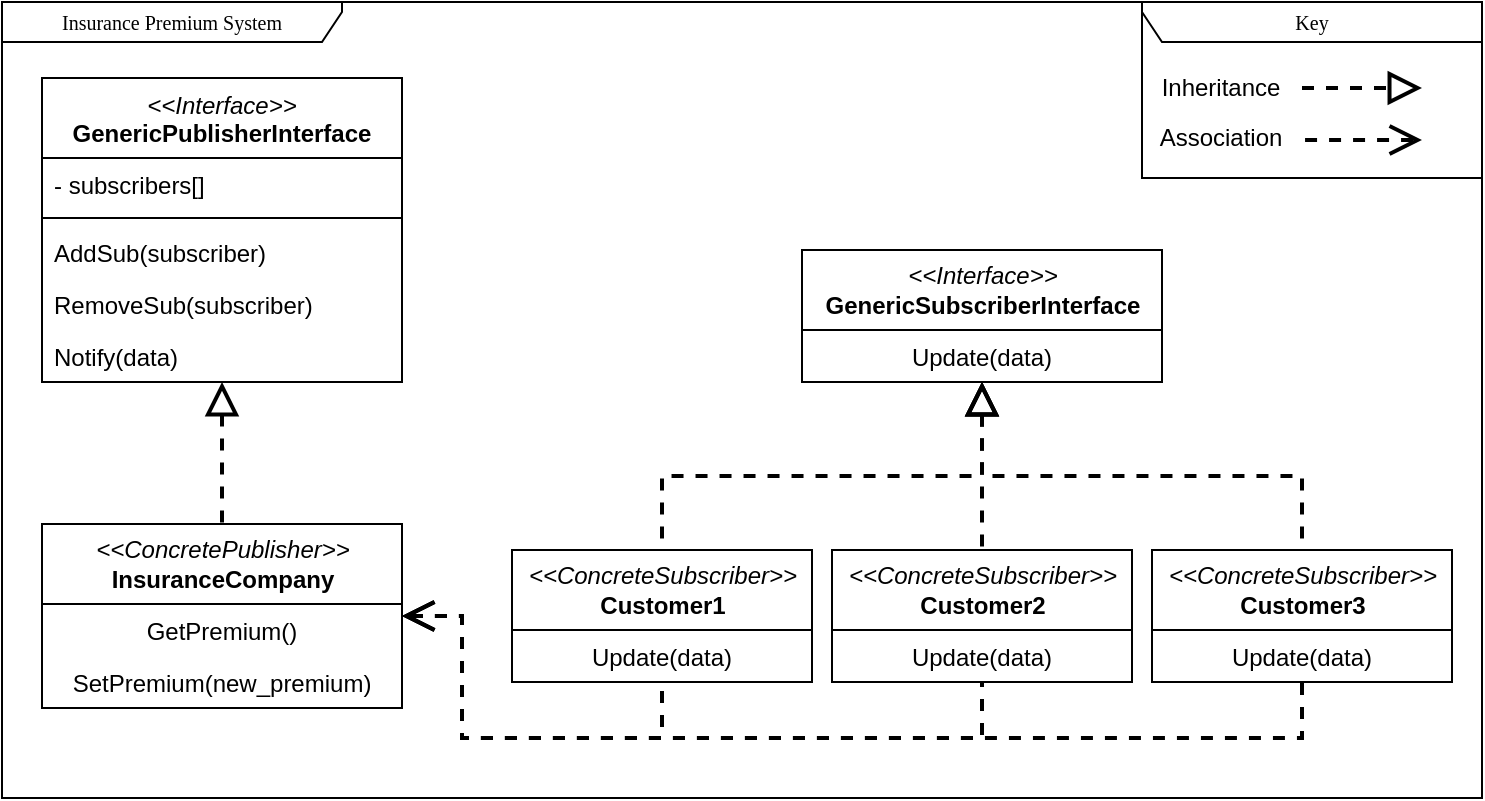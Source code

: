 <mxfile version="27.1.4">
  <diagram name="Page-1" id="c4acf3e9-155e-7222-9cf6-157b1a14988f">
    <mxGraphModel dx="1418" dy="794" grid="1" gridSize="10" guides="1" tooltips="1" connect="1" arrows="1" fold="1" page="1" pageScale="1" pageWidth="850" pageHeight="1100" background="none" math="0" shadow="0">
      <root>
        <mxCell id="0" />
        <mxCell id="1" parent="0" />
        <mxCell id="17acba5748e5396b-1" value="Insurance Premium System" style="shape=umlFrame;whiteSpace=wrap;html=1;rounded=0;shadow=0;comic=0;labelBackgroundColor=none;strokeWidth=1;fontFamily=Verdana;fontSize=10;align=center;width=170;height=20;" parent="1" vertex="1">
          <mxGeometry x="20" y="12" width="740" height="398" as="geometry" />
        </mxCell>
        <mxCell id="5d2195bd80daf111-38" style="edgeStyle=orthogonalEdgeStyle;rounded=0;html=1;dashed=1;labelBackgroundColor=none;startFill=0;endArrow=open;endFill=0;endSize=10;fontFamily=Verdana;fontSize=10;" parent="1" edge="1">
          <mxGeometry relative="1" as="geometry">
            <Array as="points">
              <mxPoint x="590" y="721" />
            </Array>
            <mxPoint x="650" y="721.059" as="sourcePoint" />
          </mxGeometry>
        </mxCell>
        <mxCell id="5d2195bd80daf111-40" style="edgeStyle=orthogonalEdgeStyle;rounded=0;html=1;dashed=1;labelBackgroundColor=none;startFill=0;endArrow=open;endFill=0;endSize=10;fontFamily=Verdana;fontSize=10;" parent="1" edge="1">
          <mxGeometry relative="1" as="geometry">
            <Array as="points" />
            <mxPoint x="730" y="814" as="sourcePoint" />
          </mxGeometry>
        </mxCell>
        <mxCell id="17acba5748e5396b-20" value="&lt;i style=&quot;font-family: Helvetica; font-size: 12px;&quot;&gt;&amp;lt;&amp;lt;ConcretePublisher&amp;gt;&amp;gt;&lt;/i&gt;&lt;br style=&quot;font-family: Helvetica; font-size: 12px;&quot;&gt;&lt;font face=&quot;Helvetica&quot;&gt;&lt;span style=&quot;font-size: 12px;&quot;&gt;&lt;b&gt;InsuranceCompany&lt;/b&gt;&lt;/span&gt;&lt;/font&gt;" style="swimlane;html=1;fontStyle=0;childLayout=stackLayout;horizontal=1;startSize=40;fillColor=none;horizontalStack=0;resizeParent=1;resizeLast=0;collapsible=1;marginBottom=0;swimlaneFillColor=#ffffff;rounded=0;shadow=0;comic=0;labelBackgroundColor=none;strokeWidth=1;fontFamily=Verdana;fontSize=10;align=center;" parent="1" vertex="1">
          <mxGeometry x="40" y="273" width="180" height="92" as="geometry" />
        </mxCell>
        <mxCell id="17acba5748e5396b-21" value="GetPremium()" style="text;html=1;strokeColor=none;fillColor=none;align=center;verticalAlign=top;spacingLeft=4;spacingRight=4;whiteSpace=wrap;overflow=hidden;rotatable=0;points=[[0,0.5],[1,0.5]];portConstraint=eastwest;" parent="17acba5748e5396b-20" vertex="1">
          <mxGeometry y="40" width="180" height="26" as="geometry" />
        </mxCell>
        <mxCell id="17acba5748e5396b-24" value="SetPremium(new_premium)" style="text;html=1;strokeColor=none;fillColor=none;align=center;verticalAlign=top;spacingLeft=4;spacingRight=4;whiteSpace=wrap;overflow=hidden;rotatable=0;points=[[0,0.5],[1,0.5]];portConstraint=eastwest;" parent="17acba5748e5396b-20" vertex="1">
          <mxGeometry y="66" width="180" height="26" as="geometry" />
        </mxCell>
        <mxCell id="5d2195bd80daf111-39" style="edgeStyle=orthogonalEdgeStyle;rounded=0;html=1;dashed=1;labelBackgroundColor=none;startFill=0;endArrow=open;endFill=0;endSize=10;fontFamily=Verdana;fontSize=10;" parent="1" edge="1">
          <mxGeometry relative="1" as="geometry">
            <mxPoint x="730" y="948" as="sourcePoint" />
          </mxGeometry>
        </mxCell>
        <mxCell id="5d2195bd80daf111-41" style="edgeStyle=orthogonalEdgeStyle;rounded=0;html=1;dashed=1;labelBackgroundColor=none;startFill=0;endArrow=open;endFill=0;endSize=10;fontFamily=Verdana;fontSize=10;" parent="1" edge="1">
          <mxGeometry relative="1" as="geometry">
            <Array as="points" />
            <mxPoint x="730" y="603.0" as="sourcePoint" />
          </mxGeometry>
        </mxCell>
        <mxCell id="5d2195bd80daf111-36" style="edgeStyle=orthogonalEdgeStyle;rounded=0;html=1;dashed=1;labelBackgroundColor=none;startFill=0;endArrow=open;endFill=0;endSize=10;fontFamily=Verdana;fontSize=10;" parent="1" edge="1">
          <mxGeometry relative="1" as="geometry">
            <Array as="points">
              <mxPoint x="550" y="520" />
            </Array>
            <mxPoint x="550.059" y="823" as="sourcePoint" />
          </mxGeometry>
        </mxCell>
        <mxCell id="5d2195bd80daf111-26" style="edgeStyle=orthogonalEdgeStyle;rounded=0;html=1;dashed=1;labelBackgroundColor=none;startFill=0;endArrow=open;endFill=0;endSize=10;fontFamily=Verdana;fontSize=10;" parent="1" edge="1">
          <mxGeometry relative="1" as="geometry">
            <Array as="points" />
            <mxPoint x="685" y="300.0" as="targetPoint" />
          </mxGeometry>
        </mxCell>
        <mxCell id="5d2195bd80daf111-37" style="edgeStyle=orthogonalEdgeStyle;rounded=0;html=1;dashed=1;labelBackgroundColor=none;startFill=0;endArrow=open;endFill=0;endSize=10;fontFamily=Verdana;fontSize=10;" parent="1" edge="1">
          <mxGeometry relative="1" as="geometry">
            <Array as="points">
              <mxPoint x="570" y="590" />
            </Array>
            <mxPoint x="650" y="590.0" as="sourcePoint" />
          </mxGeometry>
        </mxCell>
        <mxCell id="XWSjxroZd7ZONBzH6pol-11" value="" style="group" vertex="1" connectable="0" parent="1">
          <mxGeometry x="490" y="12" width="270" height="88" as="geometry" />
        </mxCell>
        <mxCell id="XWSjxroZd7ZONBzH6pol-4" style="edgeStyle=orthogonalEdgeStyle;rounded=0;orthogonalLoop=1;jettySize=auto;html=1;entryX=0;entryY=0.5;entryDx=0;entryDy=0;dashed=1;strokeWidth=2;endArrow=block;endFill=0;endSize=12;" edge="1" parent="XWSjxroZd7ZONBzH6pol-11">
          <mxGeometry relative="1" as="geometry">
            <mxPoint x="180" y="43" as="sourcePoint" />
            <mxPoint x="240" y="43" as="targetPoint" />
            <Array as="points">
              <mxPoint x="190" y="43" />
              <mxPoint x="190" y="43" />
            </Array>
          </mxGeometry>
        </mxCell>
        <mxCell id="XWSjxroZd7ZONBzH6pol-6" style="edgeStyle=orthogonalEdgeStyle;rounded=0;orthogonalLoop=1;jettySize=auto;html=1;startArrow=open;startFill=0;endArrow=none;dashed=1;strokeWidth=2;endSize=6;startSize=12;" edge="1" parent="XWSjxroZd7ZONBzH6pol-11">
          <mxGeometry relative="1" as="geometry">
            <mxPoint x="240" y="69" as="sourcePoint" />
            <mxPoint x="180" y="69" as="targetPoint" />
            <Array as="points">
              <mxPoint x="235" y="69" />
              <mxPoint y="69" />
            </Array>
          </mxGeometry>
        </mxCell>
        <mxCell id="XWSjxroZd7ZONBzH6pol-8" value="Inheritance" style="text;html=1;align=center;verticalAlign=middle;resizable=0;points=[];autosize=1;strokeColor=none;fillColor=none;" vertex="1" parent="XWSjxroZd7ZONBzH6pol-11">
          <mxGeometry x="99" y="28" width="80" height="30" as="geometry" />
        </mxCell>
        <mxCell id="XWSjxroZd7ZONBzH6pol-9" value="Association" style="text;html=1;align=center;verticalAlign=middle;resizable=0;points=[];autosize=1;strokeColor=none;fillColor=none;" vertex="1" parent="XWSjxroZd7ZONBzH6pol-11">
          <mxGeometry x="99" y="53" width="80" height="30" as="geometry" />
        </mxCell>
        <mxCell id="XWSjxroZd7ZONBzH6pol-10" value="Key" style="shape=umlFrame;whiteSpace=wrap;html=1;rounded=0;shadow=0;comic=0;labelBackgroundColor=none;strokeWidth=1;fontFamily=Verdana;fontSize=10;align=center;width=170;height=20;flipH=1;" vertex="1" parent="XWSjxroZd7ZONBzH6pol-11">
          <mxGeometry x="100" width="170" height="88" as="geometry" />
        </mxCell>
        <mxCell id="XWSjxroZd7ZONBzH6pol-28" style="edgeStyle=orthogonalEdgeStyle;rounded=0;orthogonalLoop=1;jettySize=auto;html=1;entryX=0.5;entryY=0;entryDx=0;entryDy=0;endArrow=none;startFill=0;startArrow=block;strokeWidth=2;endSize=6;startSize=12;dashed=1;" edge="1" parent="1" source="XWSjxroZd7ZONBzH6pol-12" target="17acba5748e5396b-20">
          <mxGeometry relative="1" as="geometry" />
        </mxCell>
        <mxCell id="XWSjxroZd7ZONBzH6pol-12" value="&lt;i style=&quot;font-weight: 400; text-wrap-mode: nowrap;&quot;&gt;&amp;lt;&amp;lt;Interface&amp;gt;&amp;gt;&lt;/i&gt;&lt;br style=&quot;font-weight: 400; text-wrap-mode: nowrap;&quot;&gt;&lt;span style=&quot;text-wrap-mode: nowrap;&quot;&gt;GenericPublisherInterface&lt;/span&gt;" style="swimlane;fontStyle=1;align=center;verticalAlign=top;childLayout=stackLayout;horizontal=1;startSize=40;horizontalStack=0;resizeParent=1;resizeParentMax=0;resizeLast=0;collapsible=1;marginBottom=0;whiteSpace=wrap;html=1;" vertex="1" parent="1">
          <mxGeometry x="40" y="50" width="180" height="152" as="geometry" />
        </mxCell>
        <mxCell id="XWSjxroZd7ZONBzH6pol-13" value="- subscribers[]" style="text;strokeColor=none;fillColor=none;align=left;verticalAlign=top;spacingLeft=4;spacingRight=4;overflow=hidden;rotatable=0;points=[[0,0.5],[1,0.5]];portConstraint=eastwest;whiteSpace=wrap;html=1;" vertex="1" parent="XWSjxroZd7ZONBzH6pol-12">
          <mxGeometry y="40" width="180" height="26" as="geometry" />
        </mxCell>
        <mxCell id="XWSjxroZd7ZONBzH6pol-14" value="" style="line;strokeWidth=1;fillColor=none;align=left;verticalAlign=middle;spacingTop=-1;spacingLeft=3;spacingRight=3;rotatable=0;labelPosition=right;points=[];portConstraint=eastwest;strokeColor=inherit;" vertex="1" parent="XWSjxroZd7ZONBzH6pol-12">
          <mxGeometry y="66" width="180" height="8" as="geometry" />
        </mxCell>
        <mxCell id="XWSjxroZd7ZONBzH6pol-15" value="AddSub(subscriber)" style="text;strokeColor=none;fillColor=none;align=left;verticalAlign=top;spacingLeft=4;spacingRight=4;overflow=hidden;rotatable=0;points=[[0,0.5],[1,0.5]];portConstraint=eastwest;whiteSpace=wrap;html=1;" vertex="1" parent="XWSjxroZd7ZONBzH6pol-12">
          <mxGeometry y="74" width="180" height="26" as="geometry" />
        </mxCell>
        <mxCell id="XWSjxroZd7ZONBzH6pol-17" value="RemoveSub(subscriber)" style="text;strokeColor=none;fillColor=none;align=left;verticalAlign=top;spacingLeft=4;spacingRight=4;overflow=hidden;rotatable=0;points=[[0,0.5],[1,0.5]];portConstraint=eastwest;whiteSpace=wrap;html=1;" vertex="1" parent="XWSjxroZd7ZONBzH6pol-12">
          <mxGeometry y="100" width="180" height="26" as="geometry" />
        </mxCell>
        <mxCell id="XWSjxroZd7ZONBzH6pol-19" value="Notify(data)" style="text;strokeColor=none;fillColor=none;align=left;verticalAlign=top;spacingLeft=4;spacingRight=4;overflow=hidden;rotatable=0;points=[[0,0.5],[1,0.5]];portConstraint=eastwest;whiteSpace=wrap;html=1;" vertex="1" parent="XWSjxroZd7ZONBzH6pol-12">
          <mxGeometry y="126" width="180" height="26" as="geometry" />
        </mxCell>
        <mxCell id="XWSjxroZd7ZONBzH6pol-29" value="&lt;i style=&quot;font-family: Helvetica; font-size: 12px;&quot;&gt;&amp;lt;&amp;lt;Interface&amp;gt;&amp;gt;&lt;/i&gt;&lt;br style=&quot;font-family: Helvetica; font-size: 12px;&quot;&gt;&lt;font face=&quot;Helvetica&quot;&gt;&lt;span style=&quot;font-size: 12px;&quot;&gt;&lt;b&gt;GenericSubscriberInterface&lt;/b&gt;&lt;/span&gt;&lt;/font&gt;" style="swimlane;html=1;fontStyle=0;childLayout=stackLayout;horizontal=1;startSize=40;fillColor=none;horizontalStack=0;resizeParent=1;resizeLast=0;collapsible=1;marginBottom=0;swimlaneFillColor=#ffffff;rounded=0;shadow=0;comic=0;labelBackgroundColor=none;strokeWidth=1;fontFamily=Verdana;fontSize=10;align=center;" vertex="1" parent="1">
          <mxGeometry x="420" y="136" width="180" height="66" as="geometry" />
        </mxCell>
        <mxCell id="XWSjxroZd7ZONBzH6pol-32" value="Update(data)" style="text;html=1;strokeColor=none;fillColor=none;align=center;verticalAlign=top;spacingLeft=4;spacingRight=4;whiteSpace=wrap;overflow=hidden;rotatable=0;points=[[0,0.5],[1,0.5]];portConstraint=eastwest;" vertex="1" parent="XWSjxroZd7ZONBzH6pol-29">
          <mxGeometry y="40" width="180" height="26" as="geometry" />
        </mxCell>
        <mxCell id="XWSjxroZd7ZONBzH6pol-33" value="&lt;i style=&quot;font-family: Helvetica; font-size: 12px;&quot;&gt;&amp;lt;&amp;lt;ConcreteSubscriber&amp;gt;&amp;gt;&lt;/i&gt;&lt;br style=&quot;font-family: Helvetica; font-size: 12px;&quot;&gt;&lt;font face=&quot;Helvetica&quot;&gt;&lt;span style=&quot;font-size: 12px;&quot;&gt;&lt;b&gt;Customer1&lt;/b&gt;&lt;/span&gt;&lt;/font&gt;" style="swimlane;html=1;fontStyle=0;childLayout=stackLayout;horizontal=1;startSize=40;fillColor=none;horizontalStack=0;resizeParent=1;resizeLast=0;collapsible=1;marginBottom=0;swimlaneFillColor=#ffffff;rounded=0;shadow=0;comic=0;labelBackgroundColor=none;strokeWidth=1;fontFamily=Verdana;fontSize=10;align=center;" vertex="1" parent="1">
          <mxGeometry x="275" y="286" width="150" height="66" as="geometry" />
        </mxCell>
        <mxCell id="XWSjxroZd7ZONBzH6pol-34" value="Update(data)" style="text;html=1;strokeColor=none;fillColor=none;align=center;verticalAlign=top;spacingLeft=4;spacingRight=4;whiteSpace=wrap;overflow=hidden;rotatable=0;points=[[0,0.5],[1,0.5]];portConstraint=eastwest;" vertex="1" parent="XWSjxroZd7ZONBzH6pol-33">
          <mxGeometry y="40" width="150" height="26" as="geometry" />
        </mxCell>
        <mxCell id="XWSjxroZd7ZONBzH6pol-37" style="edgeStyle=orthogonalEdgeStyle;rounded=0;orthogonalLoop=1;jettySize=auto;html=1;entryX=0.5;entryY=0;entryDx=0;entryDy=0;endArrow=none;startFill=0;startArrow=block;strokeWidth=2;endSize=6;startSize=12;dashed=1;" edge="1" parent="1" source="XWSjxroZd7ZONBzH6pol-29" target="XWSjxroZd7ZONBzH6pol-33">
          <mxGeometry relative="1" as="geometry">
            <mxPoint x="150" y="220" as="sourcePoint" />
            <mxPoint x="150" y="278" as="targetPoint" />
          </mxGeometry>
        </mxCell>
        <mxCell id="XWSjxroZd7ZONBzH6pol-38" style="edgeStyle=orthogonalEdgeStyle;rounded=0;orthogonalLoop=1;jettySize=auto;html=1;endArrow=none;startFill=0;startArrow=open;strokeWidth=2;endSize=6;startSize=12;dashed=1;" edge="1" parent="1" source="17acba5748e5396b-20" target="XWSjxroZd7ZONBzH6pol-33">
          <mxGeometry relative="1" as="geometry">
            <mxPoint x="400" y="210" as="sourcePoint" />
            <mxPoint x="400" y="284" as="targetPoint" />
            <Array as="points">
              <mxPoint x="250" y="319" />
              <mxPoint x="250" y="380" />
              <mxPoint x="350" y="380" />
            </Array>
          </mxGeometry>
        </mxCell>
        <mxCell id="XWSjxroZd7ZONBzH6pol-44" value="&lt;i style=&quot;font-family: Helvetica; font-size: 12px;&quot;&gt;&amp;lt;&amp;lt;ConcreteSubscriber&amp;gt;&amp;gt;&lt;/i&gt;&lt;br style=&quot;font-family: Helvetica; font-size: 12px;&quot;&gt;&lt;font face=&quot;Helvetica&quot;&gt;&lt;span style=&quot;font-size: 12px;&quot;&gt;&lt;b&gt;Customer2&lt;/b&gt;&lt;/span&gt;&lt;/font&gt;" style="swimlane;html=1;fontStyle=0;childLayout=stackLayout;horizontal=1;startSize=40;fillColor=none;horizontalStack=0;resizeParent=1;resizeLast=0;collapsible=1;marginBottom=0;swimlaneFillColor=#ffffff;rounded=0;shadow=0;comic=0;labelBackgroundColor=none;strokeWidth=1;fontFamily=Verdana;fontSize=10;align=center;" vertex="1" parent="1">
          <mxGeometry x="435" y="286" width="150" height="66" as="geometry" />
        </mxCell>
        <mxCell id="XWSjxroZd7ZONBzH6pol-45" value="Update(data)" style="text;html=1;strokeColor=none;fillColor=none;align=center;verticalAlign=top;spacingLeft=4;spacingRight=4;whiteSpace=wrap;overflow=hidden;rotatable=0;points=[[0,0.5],[1,0.5]];portConstraint=eastwest;" vertex="1" parent="XWSjxroZd7ZONBzH6pol-44">
          <mxGeometry y="40" width="150" height="26" as="geometry" />
        </mxCell>
        <mxCell id="XWSjxroZd7ZONBzH6pol-46" value="&lt;i style=&quot;font-family: Helvetica; font-size: 12px;&quot;&gt;&amp;lt;&amp;lt;ConcreteSubscriber&amp;gt;&amp;gt;&lt;/i&gt;&lt;br style=&quot;font-family: Helvetica; font-size: 12px;&quot;&gt;&lt;font face=&quot;Helvetica&quot;&gt;&lt;span style=&quot;font-size: 12px;&quot;&gt;&lt;b&gt;Customer3&lt;/b&gt;&lt;/span&gt;&lt;/font&gt;" style="swimlane;html=1;fontStyle=0;childLayout=stackLayout;horizontal=1;startSize=40;fillColor=none;horizontalStack=0;resizeParent=1;resizeLast=0;collapsible=1;marginBottom=0;swimlaneFillColor=#ffffff;rounded=0;shadow=0;comic=0;labelBackgroundColor=none;strokeWidth=1;fontFamily=Verdana;fontSize=10;align=center;" vertex="1" parent="1">
          <mxGeometry x="595" y="286" width="150" height="66" as="geometry" />
        </mxCell>
        <mxCell id="XWSjxroZd7ZONBzH6pol-47" value="Update(data)" style="text;html=1;strokeColor=none;fillColor=none;align=center;verticalAlign=top;spacingLeft=4;spacingRight=4;whiteSpace=wrap;overflow=hidden;rotatable=0;points=[[0,0.5],[1,0.5]];portConstraint=eastwest;" vertex="1" parent="XWSjxroZd7ZONBzH6pol-46">
          <mxGeometry y="40" width="150" height="26" as="geometry" />
        </mxCell>
        <mxCell id="XWSjxroZd7ZONBzH6pol-48" style="edgeStyle=orthogonalEdgeStyle;rounded=0;orthogonalLoop=1;jettySize=auto;html=1;endArrow=none;startFill=0;startArrow=block;strokeWidth=2;endSize=6;startSize=12;dashed=1;" edge="1" parent="1" source="XWSjxroZd7ZONBzH6pol-29" target="XWSjxroZd7ZONBzH6pol-44">
          <mxGeometry relative="1" as="geometry">
            <mxPoint x="655" y="230" as="sourcePoint" />
            <mxPoint x="500" y="314" as="targetPoint" />
          </mxGeometry>
        </mxCell>
        <mxCell id="XWSjxroZd7ZONBzH6pol-49" style="edgeStyle=orthogonalEdgeStyle;rounded=0;orthogonalLoop=1;jettySize=auto;html=1;endArrow=none;startFill=0;startArrow=block;strokeWidth=2;endSize=6;startSize=12;dashed=1;" edge="1" parent="1" source="XWSjxroZd7ZONBzH6pol-29" target="XWSjxroZd7ZONBzH6pol-46">
          <mxGeometry relative="1" as="geometry">
            <mxPoint x="540" y="250" as="sourcePoint" />
            <mxPoint x="545" y="334" as="targetPoint" />
          </mxGeometry>
        </mxCell>
        <mxCell id="XWSjxroZd7ZONBzH6pol-50" style="edgeStyle=orthogonalEdgeStyle;rounded=0;orthogonalLoop=1;jettySize=auto;html=1;endArrow=none;startFill=0;startArrow=open;strokeWidth=2;endSize=6;startSize=12;dashed=1;" edge="1" parent="1" source="17acba5748e5396b-20" target="XWSjxroZd7ZONBzH6pol-44">
          <mxGeometry relative="1" as="geometry">
            <mxPoint x="260" y="320" as="sourcePoint" />
            <mxPoint x="315" y="320" as="targetPoint" />
            <Array as="points">
              <mxPoint x="250" y="319" />
              <mxPoint x="250" y="380" />
              <mxPoint x="510" y="380" />
            </Array>
          </mxGeometry>
        </mxCell>
        <mxCell id="XWSjxroZd7ZONBzH6pol-51" style="edgeStyle=orthogonalEdgeStyle;rounded=0;orthogonalLoop=1;jettySize=auto;html=1;endArrow=none;startFill=0;startArrow=open;strokeWidth=2;endSize=6;startSize=12;dashed=1;" edge="1" parent="1" source="17acba5748e5396b-20" target="XWSjxroZd7ZONBzH6pol-46">
          <mxGeometry relative="1" as="geometry">
            <mxPoint x="470" y="370" as="sourcePoint" />
            <mxPoint x="760" y="403" as="targetPoint" />
            <Array as="points">
              <mxPoint x="250" y="319" />
              <mxPoint x="250" y="380" />
              <mxPoint x="670" y="380" />
            </Array>
          </mxGeometry>
        </mxCell>
      </root>
    </mxGraphModel>
  </diagram>
</mxfile>
